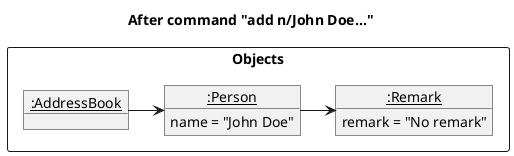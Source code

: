 @startuml
skinparam ClassFontColor #000000
skinparam ClassBorderColor #000000

title After command "add n/John Doe..."

package Objects <<rectangle>> {
    object "__:AddressBook__" as ab

    object "__:Person__" as person
    person : name = "John Doe"

    object "__:Remark__" as remark

    remark : remark = "No remark"
}

ab -> person
person -> remark
@enduml